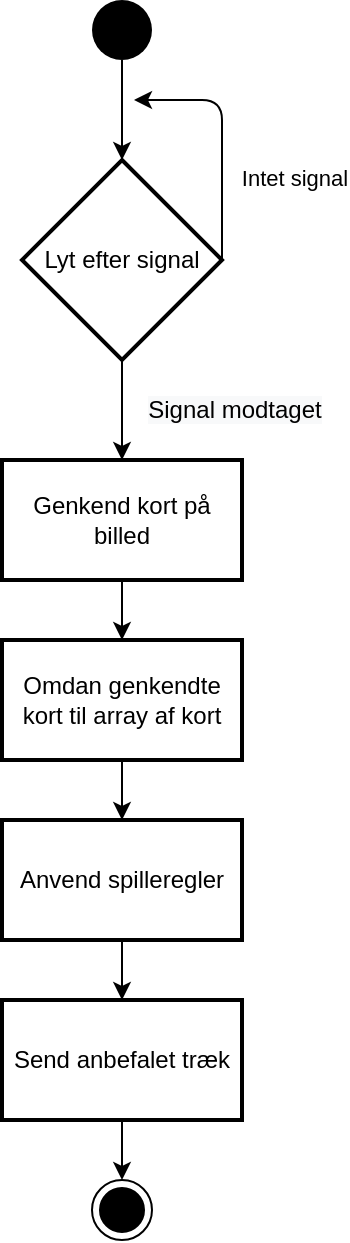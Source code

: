 <mxfile>
    <diagram id="vcxkNEoyPELxf479z3b4" name="Page-1">
        <mxGraphModel dx="918" dy="751" grid="1" gridSize="10" guides="1" tooltips="1" connect="1" arrows="1" fold="1" page="1" pageScale="1" pageWidth="827" pageHeight="1169" math="0" shadow="0">
            <root>
                <mxCell id="0"/>
                <mxCell id="1" parent="0"/>
                <mxCell id="11" style="edgeStyle=none;html=1;exitX=0.5;exitY=1;exitDx=0;exitDy=0;entryX=0.5;entryY=0;entryDx=0;entryDy=0;entryPerimeter=0;" parent="1" source="4" target="9" edge="1">
                    <mxGeometry relative="1" as="geometry"/>
                </mxCell>
                <mxCell id="4" value="" style="ellipse;fillColor=#000000;strokeColor=none;" parent="1" vertex="1">
                    <mxGeometry x="399" y="40" width="30" height="30" as="geometry"/>
                </mxCell>
                <mxCell id="12" style="edgeStyle=none;html=1;exitX=1;exitY=0.5;exitDx=0;exitDy=0;exitPerimeter=0;" parent="1" source="9" edge="1">
                    <mxGeometry relative="1" as="geometry">
                        <mxPoint x="420" y="90" as="targetPoint"/>
                        <Array as="points">
                            <mxPoint x="464" y="90"/>
                        </Array>
                    </mxGeometry>
                </mxCell>
                <mxCell id="13" value="Intet signal" style="edgeLabel;html=1;align=center;verticalAlign=middle;resizable=0;points=[];" parent="12" connectable="0" vertex="1">
                    <mxGeometry x="-0.339" y="-2" relative="1" as="geometry">
                        <mxPoint x="34" as="offset"/>
                    </mxGeometry>
                </mxCell>
                <mxCell id="20" value="&lt;span style=&quot;font-size: 12px ; background-color: rgb(248 , 249 , 250)&quot;&gt;Signal modtaget&lt;/span&gt;" style="edgeStyle=none;html=1;exitX=0.5;exitY=1;exitDx=0;exitDy=0;exitPerimeter=0;entryX=0.5;entryY=0;entryDx=0;entryDy=0;" parent="1" source="9" target="16" edge="1">
                    <mxGeometry y="56" relative="1" as="geometry">
                        <mxPoint as="offset"/>
                    </mxGeometry>
                </mxCell>
                <mxCell id="9" value="&lt;span&gt;Lyt efter signal&lt;/span&gt;" style="strokeWidth=2;html=1;shape=mxgraph.flowchart.decision;whiteSpace=wrap;" parent="1" vertex="1">
                    <mxGeometry x="364" y="120" width="100" height="100" as="geometry"/>
                </mxCell>
                <mxCell id="19" value="" style="edgeStyle=none;html=1;" parent="1" source="16" target="18" edge="1">
                    <mxGeometry relative="1" as="geometry"/>
                </mxCell>
                <mxCell id="16" value="Genkend kort på billed" style="whiteSpace=wrap;html=1;strokeWidth=2;" parent="1" vertex="1">
                    <mxGeometry x="354" y="270" width="120" height="60" as="geometry"/>
                </mxCell>
                <mxCell id="22" value="" style="edgeStyle=none;html=1;" parent="1" source="18" target="21" edge="1">
                    <mxGeometry relative="1" as="geometry"/>
                </mxCell>
                <mxCell id="18" value="Omdan genkendte kort til array af kort" style="whiteSpace=wrap;html=1;strokeWidth=2;" parent="1" vertex="1">
                    <mxGeometry x="354" y="360" width="120" height="60" as="geometry"/>
                </mxCell>
                <mxCell id="24" value="" style="edgeStyle=none;html=1;" parent="1" source="21" target="23" edge="1">
                    <mxGeometry relative="1" as="geometry"/>
                </mxCell>
                <mxCell id="21" value="Anvend spilleregler" style="whiteSpace=wrap;html=1;strokeWidth=2;" parent="1" vertex="1">
                    <mxGeometry x="354" y="450" width="120" height="60" as="geometry"/>
                </mxCell>
                <mxCell id="26" style="edgeStyle=none;html=1;exitX=0.5;exitY=1;exitDx=0;exitDy=0;entryX=0.5;entryY=0;entryDx=0;entryDy=0;" parent="1" source="23" target="25" edge="1">
                    <mxGeometry relative="1" as="geometry"/>
                </mxCell>
                <mxCell id="23" value="Send anbefalet træk" style="whiteSpace=wrap;html=1;strokeWidth=2;" parent="1" vertex="1">
                    <mxGeometry x="354" y="540" width="120" height="60" as="geometry"/>
                </mxCell>
                <mxCell id="25" value="" style="ellipse;html=1;shape=endState;fillColor=#000000;strokeColor=#000000;" parent="1" vertex="1">
                    <mxGeometry x="399" y="630" width="30" height="30" as="geometry"/>
                </mxCell>
            </root>
        </mxGraphModel>
    </diagram>
    <diagram id="L1AGAC8g7gN88ehKQa9F" name="frontend_backend">
        <mxGraphModel dx="1745" dy="751" grid="1" gridSize="10" guides="1" tooltips="1" connect="1" arrows="1" fold="1" page="1" pageScale="1" pageWidth="827" pageHeight="1169" math="0" shadow="0">
            <root>
                <mxCell id="eO3PPn0kD3qF-qJE4jwT-0"/>
                <mxCell id="eO3PPn0kD3qF-qJE4jwT-1" parent="eO3PPn0kD3qF-qJE4jwT-0"/>
                <mxCell id="eO3PPn0kD3qF-qJE4jwT-23" value="7 kabale" style="shape=umlFrame;whiteSpace=wrap;html=1;width=120;height=30;boundedLbl=1;verticalAlign=middle;align=left;spacingLeft=5;" parent="eO3PPn0kD3qF-qJE4jwT-1" vertex="1">
                    <mxGeometry x="-180" y="90" width="930" height="530" as="geometry"/>
                </mxCell>
                <mxCell id="eO3PPn0kD3qF-qJE4jwT-8" style="edgeStyle=none;html=1;exitX=0.5;exitY=1;exitDx=0;exitDy=0;entryX=0.5;entryY=0;entryDx=0;entryDy=0;" parent="eO3PPn0kD3qF-qJE4jwT-1" source="eO3PPn0kD3qF-qJE4jwT-2" target="eO3PPn0kD3qF-qJE4jwT-5" edge="1">
                    <mxGeometry relative="1" as="geometry"/>
                </mxCell>
                <mxCell id="eO3PPn0kD3qF-qJE4jwT-2" value="" style="ellipse;fillColor=#000000;strokeColor=none;" parent="eO3PPn0kD3qF-qJE4jwT-1" vertex="1">
                    <mxGeometry x="145" y="850" width="30" height="30" as="geometry"/>
                </mxCell>
                <mxCell id="eO3PPn0kD3qF-qJE4jwT-7" value="" style="edgeStyle=none;html=1;" parent="eO3PPn0kD3qF-qJE4jwT-1" source="eO3PPn0kD3qF-qJE4jwT-5" target="eO3PPn0kD3qF-qJE4jwT-6" edge="1">
                    <mxGeometry relative="1" as="geometry"/>
                </mxCell>
                <mxCell id="eO3PPn0kD3qF-qJE4jwT-5" value="Bruger tager billede" style="rounded=0;whiteSpace=wrap;html=1;" parent="eO3PPn0kD3qF-qJE4jwT-1" vertex="1">
                    <mxGeometry x="100" y="910" width="120" height="60" as="geometry"/>
                </mxCell>
                <mxCell id="eO3PPn0kD3qF-qJE4jwT-10" value="" style="edgeStyle=none;html=1;" parent="eO3PPn0kD3qF-qJE4jwT-1" source="eO3PPn0kD3qF-qJE4jwT-6" target="eO3PPn0kD3qF-qJE4jwT-9" edge="1">
                    <mxGeometry relative="1" as="geometry"/>
                </mxCell>
                <mxCell id="eO3PPn0kD3qF-qJE4jwT-6" value="App gør billede klar til at sende til API (lav det om til base 64)" style="whiteSpace=wrap;html=1;rounded=0;" parent="eO3PPn0kD3qF-qJE4jwT-1" vertex="1">
                    <mxGeometry x="100" y="1010" width="120" height="60" as="geometry"/>
                </mxCell>
                <mxCell id="eO3PPn0kD3qF-qJE4jwT-9" value="Send billede til backend via API (POST request)" style="whiteSpace=wrap;html=1;rounded=0;" parent="eO3PPn0kD3qF-qJE4jwT-1" vertex="1">
                    <mxGeometry x="100" y="1100" width="120" height="60" as="geometry"/>
                </mxCell>
                <mxCell id="eO3PPn0kD3qF-qJE4jwT-11" value="HomeView" style="shape=umlLifeline;perimeter=lifelinePerimeter;whiteSpace=wrap;html=1;container=1;collapsible=0;recursiveResize=0;outlineConnect=0;" parent="eO3PPn0kD3qF-qJE4jwT-1" vertex="1">
                    <mxGeometry x="30" y="40" width="100" height="540" as="geometry"/>
                </mxCell>
                <mxCell id="eO3PPn0kD3qF-qJE4jwT-15" value="" style="html=1;verticalAlign=bottom;labelBackgroundColor=none;endArrow=block;endFill=1;" parent="eO3PPn0kD3qF-qJE4jwT-11" target="eO3PPn0kD3qF-qJE4jwT-12" edge="1">
                    <mxGeometry width="160" relative="1" as="geometry">
                        <mxPoint x="50" y="100" as="sourcePoint"/>
                        <mxPoint x="210" y="100" as="targetPoint"/>
                    </mxGeometry>
                </mxCell>
                <mxCell id="eO3PPn0kD3qF-qJE4jwT-16" value="Billede bliver konverteret til base 64 og sendt til API" style="edgeLabel;html=1;align=center;verticalAlign=middle;resizable=0;points=[];" parent="eO3PPn0kD3qF-qJE4jwT-15" vertex="1" connectable="0">
                    <mxGeometry x="-0.423" relative="1" as="geometry">
                        <mxPoint x="72" y="-10" as="offset"/>
                    </mxGeometry>
                </mxCell>
                <mxCell id="elcQ61CA-iv6Dxjip2XV-7" style="edgeStyle=none;html=1;" parent="eO3PPn0kD3qF-qJE4jwT-1" edge="1">
                    <mxGeometry relative="1" as="geometry">
                        <mxPoint x="419.5" y="170" as="sourcePoint"/>
                        <mxPoint x="549.5" y="170" as="targetPoint"/>
                    </mxGeometry>
                </mxCell>
                <mxCell id="elcQ61CA-iv6Dxjip2XV-11" value="process image" style="edgeLabel;html=1;align=center;verticalAlign=middle;resizable=0;points=[];" parent="elcQ61CA-iv6Dxjip2XV-7" connectable="0" vertex="1">
                    <mxGeometry x="-0.223" y="3" relative="1" as="geometry">
                        <mxPoint x="11" as="offset"/>
                    </mxGeometry>
                </mxCell>
                <mxCell id="eO3PPn0kD3qF-qJE4jwT-17" style="edgeStyle=none;html=1;dashed=1;" parent="eO3PPn0kD3qF-qJE4jwT-1" edge="1">
                    <mxGeometry relative="1" as="geometry">
                        <Array as="points">
                            <mxPoint x="300" y="520"/>
                        </Array>
                        <mxPoint x="419.5" y="520" as="sourcePoint"/>
                        <mxPoint x="249.5" y="520" as="targetPoint"/>
                    </mxGeometry>
                </mxCell>
                <mxCell id="eO3PPn0kD3qF-qJE4jwT-18" value="Return API request&amp;nbsp;" style="edgeLabel;html=1;align=center;verticalAlign=middle;resizable=0;points=[];" parent="eO3PPn0kD3qF-qJE4jwT-17" vertex="1" connectable="0">
                    <mxGeometry x="0.018" y="3" relative="1" as="geometry">
                        <mxPoint y="-13" as="offset"/>
                    </mxGeometry>
                </mxCell>
                <mxCell id="eO3PPn0kD3qF-qJE4jwT-12" value="REST Controller" style="shape=umlLifeline;perimeter=lifelinePerimeter;whiteSpace=wrap;html=1;container=1;collapsible=0;recursiveResize=0;outlineConnect=0;" parent="eO3PPn0kD3qF-qJE4jwT-1" vertex="1">
                    <mxGeometry x="370" y="40" width="100" height="500" as="geometry"/>
                </mxCell>
                <mxCell id="elcQ61CA-iv6Dxjip2XV-24" style="edgeStyle=none;html=1;dashed=1;" parent="eO3PPn0kD3qF-qJE4jwT-1" edge="1">
                    <mxGeometry relative="1" as="geometry">
                        <mxPoint x="249.5" y="535" as="sourcePoint"/>
                        <mxPoint x="-20.5" y="535" as="targetPoint"/>
                    </mxGeometry>
                </mxCell>
                <mxCell id="elcQ61CA-iv6Dxjip2XV-26" value="Display result" style="edgeLabel;html=1;align=center;verticalAlign=middle;resizable=0;points=[];" parent="elcQ61CA-iv6Dxjip2XV-24" connectable="0" vertex="1">
                    <mxGeometry x="0.078" y="-1" relative="1" as="geometry">
                        <mxPoint x="39" y="-10" as="offset"/>
                    </mxGeometry>
                </mxCell>
                <mxCell id="eO3PPn0kD3qF-qJE4jwT-13" value="InstructionView" style="shape=umlLifeline;perimeter=lifelinePerimeter;whiteSpace=wrap;html=1;container=1;collapsible=0;recursiveResize=0;outlineConnect=0;" parent="eO3PPn0kD3qF-qJE4jwT-1" vertex="1">
                    <mxGeometry x="200" y="40" width="100" height="550" as="geometry"/>
                </mxCell>
                <mxCell id="eO3PPn0kD3qF-qJE4jwT-14" value="" style="shape=umlLifeline;participant=umlActor;perimeter=lifelinePerimeter;whiteSpace=wrap;html=1;container=1;collapsible=0;recursiveResize=0;verticalAlign=top;spacingTop=36;outlineConnect=0;" parent="eO3PPn0kD3qF-qJE4jwT-1" vertex="1">
                    <mxGeometry x="-30" y="40" width="20" height="550" as="geometry"/>
                </mxCell>
                <mxCell id="elcQ61CA-iv6Dxjip2XV-8" style="edgeStyle=none;html=1;" parent="eO3PPn0kD3qF-qJE4jwT-1" edge="1">
                    <mxGeometry relative="1" as="geometry">
                        <mxPoint x="549.5" y="194" as="sourcePoint"/>
                        <mxPoint x="689.5" y="194" as="targetPoint"/>
                    </mxGeometry>
                </mxCell>
                <mxCell id="elcQ61CA-iv6Dxjip2XV-12" value="Identify Cards" style="edgeLabel;html=1;align=center;verticalAlign=middle;resizable=0;points=[];" parent="elcQ61CA-iv6Dxjip2XV-8" connectable="0" vertex="1">
                    <mxGeometry x="-0.236" y="-4" relative="1" as="geometry">
                        <mxPoint x="17" y="-18" as="offset"/>
                    </mxGeometry>
                </mxCell>
                <mxCell id="elcQ61CA-iv6Dxjip2XV-14" style="edgeStyle=none;html=1;" parent="eO3PPn0kD3qF-qJE4jwT-1" edge="1">
                    <mxGeometry relative="1" as="geometry">
                        <mxPoint x="549.5" y="360" as="sourcePoint"/>
                        <mxPoint x="689.5" y="360" as="targetPoint"/>
                    </mxGeometry>
                </mxCell>
                <mxCell id="elcQ61CA-iv6Dxjip2XV-15" value="Load game state" style="edgeLabel;html=1;align=center;verticalAlign=middle;resizable=0;points=[];" parent="elcQ61CA-iv6Dxjip2XV-14" connectable="0" vertex="1">
                    <mxGeometry x="-0.264" y="2" relative="1" as="geometry">
                        <mxPoint x="1" as="offset"/>
                    </mxGeometry>
                </mxCell>
                <mxCell id="elcQ61CA-iv6Dxjip2XV-17" style="edgeStyle=none;html=1;" parent="eO3PPn0kD3qF-qJE4jwT-1" edge="1">
                    <mxGeometry relative="1" as="geometry">
                        <mxPoint x="549.5" y="443" as="sourcePoint"/>
                        <mxPoint x="689.5" y="443" as="targetPoint"/>
                    </mxGeometry>
                </mxCell>
                <mxCell id="elcQ61CA-iv6Dxjip2XV-20" value="calculate next move" style="edgeLabel;html=1;align=center;verticalAlign=middle;resizable=0;points=[];" parent="elcQ61CA-iv6Dxjip2XV-17" connectable="0" vertex="1">
                    <mxGeometry x="-0.164" y="2" relative="1" as="geometry">
                        <mxPoint x="5" y="-8" as="offset"/>
                    </mxGeometry>
                </mxCell>
                <mxCell id="elcQ61CA-iv6Dxjip2XV-22" style="edgeStyle=none;html=1;dashed=1;" parent="eO3PPn0kD3qF-qJE4jwT-1" edge="1">
                    <mxGeometry relative="1" as="geometry">
                        <mxPoint x="549.5" y="500" as="sourcePoint"/>
                        <mxPoint x="419.5" y="500" as="targetPoint"/>
                    </mxGeometry>
                </mxCell>
                <mxCell id="elcQ61CA-iv6Dxjip2XV-23" value="Return next move" style="edgeLabel;html=1;align=center;verticalAlign=middle;resizable=0;points=[];" parent="elcQ61CA-iv6Dxjip2XV-22" connectable="0" vertex="1">
                    <mxGeometry x="0.208" relative="1" as="geometry">
                        <mxPoint x="1" as="offset"/>
                    </mxGeometry>
                </mxCell>
                <mxCell id="elcQ61CA-iv6Dxjip2XV-4" value="Image Processor" style="shape=umlLifeline;perimeter=lifelinePerimeter;whiteSpace=wrap;html=1;container=1;collapsible=0;recursiveResize=0;outlineConnect=0;" parent="eO3PPn0kD3qF-qJE4jwT-1" vertex="1">
                    <mxGeometry x="500" y="40" width="100" height="500" as="geometry"/>
                </mxCell>
                <mxCell id="elcQ61CA-iv6Dxjip2XV-16" style="edgeStyle=none;html=1;dashed=1;" parent="eO3PPn0kD3qF-qJE4jwT-1" edge="1">
                    <mxGeometry relative="1" as="geometry">
                        <mxPoint x="689.5" y="395" as="sourcePoint"/>
                        <mxPoint x="549.5" y="395" as="targetPoint"/>
                    </mxGeometry>
                </mxCell>
                <mxCell id="elcQ61CA-iv6Dxjip2XV-19" value="return game state" style="edgeLabel;html=1;align=center;verticalAlign=middle;resizable=0;points=[];" parent="elcQ61CA-iv6Dxjip2XV-16" connectable="0" vertex="1">
                    <mxGeometry x="0.221" y="4" relative="1" as="geometry">
                        <mxPoint x="19" y="-20" as="offset"/>
                    </mxGeometry>
                </mxCell>
                <mxCell id="elcQ61CA-iv6Dxjip2XV-5" value="CardAnalyzer" style="shape=umlLifeline;perimeter=lifelinePerimeter;whiteSpace=wrap;html=1;container=1;collapsible=0;recursiveResize=0;outlineConnect=0;" parent="eO3PPn0kD3qF-qJE4jwT-1" vertex="1">
                    <mxGeometry x="640" y="290" width="100" height="250" as="geometry"/>
                </mxCell>
                <mxCell id="elcQ61CA-iv6Dxjip2XV-9" style="edgeStyle=none;html=1;dashed=1;" parent="eO3PPn0kD3qF-qJE4jwT-1" edge="1">
                    <mxGeometry relative="1" as="geometry">
                        <mxPoint x="689.5" y="230" as="sourcePoint"/>
                        <mxPoint x="549.5" y="230" as="targetPoint"/>
                    </mxGeometry>
                </mxCell>
                <mxCell id="elcQ61CA-iv6Dxjip2XV-13" value="Return card matrix" style="edgeLabel;html=1;align=center;verticalAlign=middle;resizable=0;points=[];" parent="elcQ61CA-iv6Dxjip2XV-9" connectable="0" vertex="1">
                    <mxGeometry x="0.193" y="2" relative="1" as="geometry">
                        <mxPoint x="11" y="-10" as="offset"/>
                    </mxGeometry>
                </mxCell>
                <mxCell id="elcQ61CA-iv6Dxjip2XV-6" value="CardRecognizer" style="shape=umlLifeline;perimeter=lifelinePerimeter;whiteSpace=wrap;html=1;container=1;collapsible=0;recursiveResize=0;outlineConnect=0;" parent="eO3PPn0kD3qF-qJE4jwT-1" vertex="1">
                    <mxGeometry x="640" y="40" width="100" height="200" as="geometry"/>
                </mxCell>
                <mxCell id="fC0AaY-GDVXU2MuWrndU-0" value="" style="endArrow=classic;html=1;" parent="eO3PPn0kD3qF-qJE4jwT-1" source="eO3PPn0kD3qF-qJE4jwT-14" target="eO3PPn0kD3qF-qJE4jwT-11" edge="1">
                    <mxGeometry width="50" height="50" relative="1" as="geometry">
                        <mxPoint x="10" y="100" as="sourcePoint"/>
                        <mxPoint x="60" y="120" as="targetPoint"/>
                        <Array as="points">
                            <mxPoint x="50" y="110"/>
                        </Array>
                    </mxGeometry>
                </mxCell>
                <mxCell id="fC0AaY-GDVXU2MuWrndU-1" value="Bruger tager billede" style="text;html=1;align=center;verticalAlign=middle;resizable=0;points=[];autosize=1;strokeColor=none;fillColor=none;" parent="eO3PPn0kD3qF-qJE4jwT-1" vertex="1">
                    <mxGeometry x="-30" y="90" width="120" height="20" as="geometry"/>
                </mxCell>
                <mxCell id="elcQ61CA-iv6Dxjip2XV-18" style="edgeStyle=none;html=1;dashed=1;" parent="eO3PPn0kD3qF-qJE4jwT-1" edge="1">
                    <mxGeometry relative="1" as="geometry">
                        <mxPoint x="689.5" y="485" as="sourcePoint"/>
                        <mxPoint x="549.5" y="485" as="targetPoint"/>
                    </mxGeometry>
                </mxCell>
                <mxCell id="elcQ61CA-iv6Dxjip2XV-21" value="return next move" style="edgeLabel;html=1;align=center;verticalAlign=middle;resizable=0;points=[];" parent="elcQ61CA-iv6Dxjip2XV-18" connectable="0" vertex="1">
                    <mxGeometry x="0.364" y="-4" relative="1" as="geometry">
                        <mxPoint x="27" as="offset"/>
                    </mxGeometry>
                </mxCell>
            </root>
        </mxGraphModel>
    </diagram>
</mxfile>